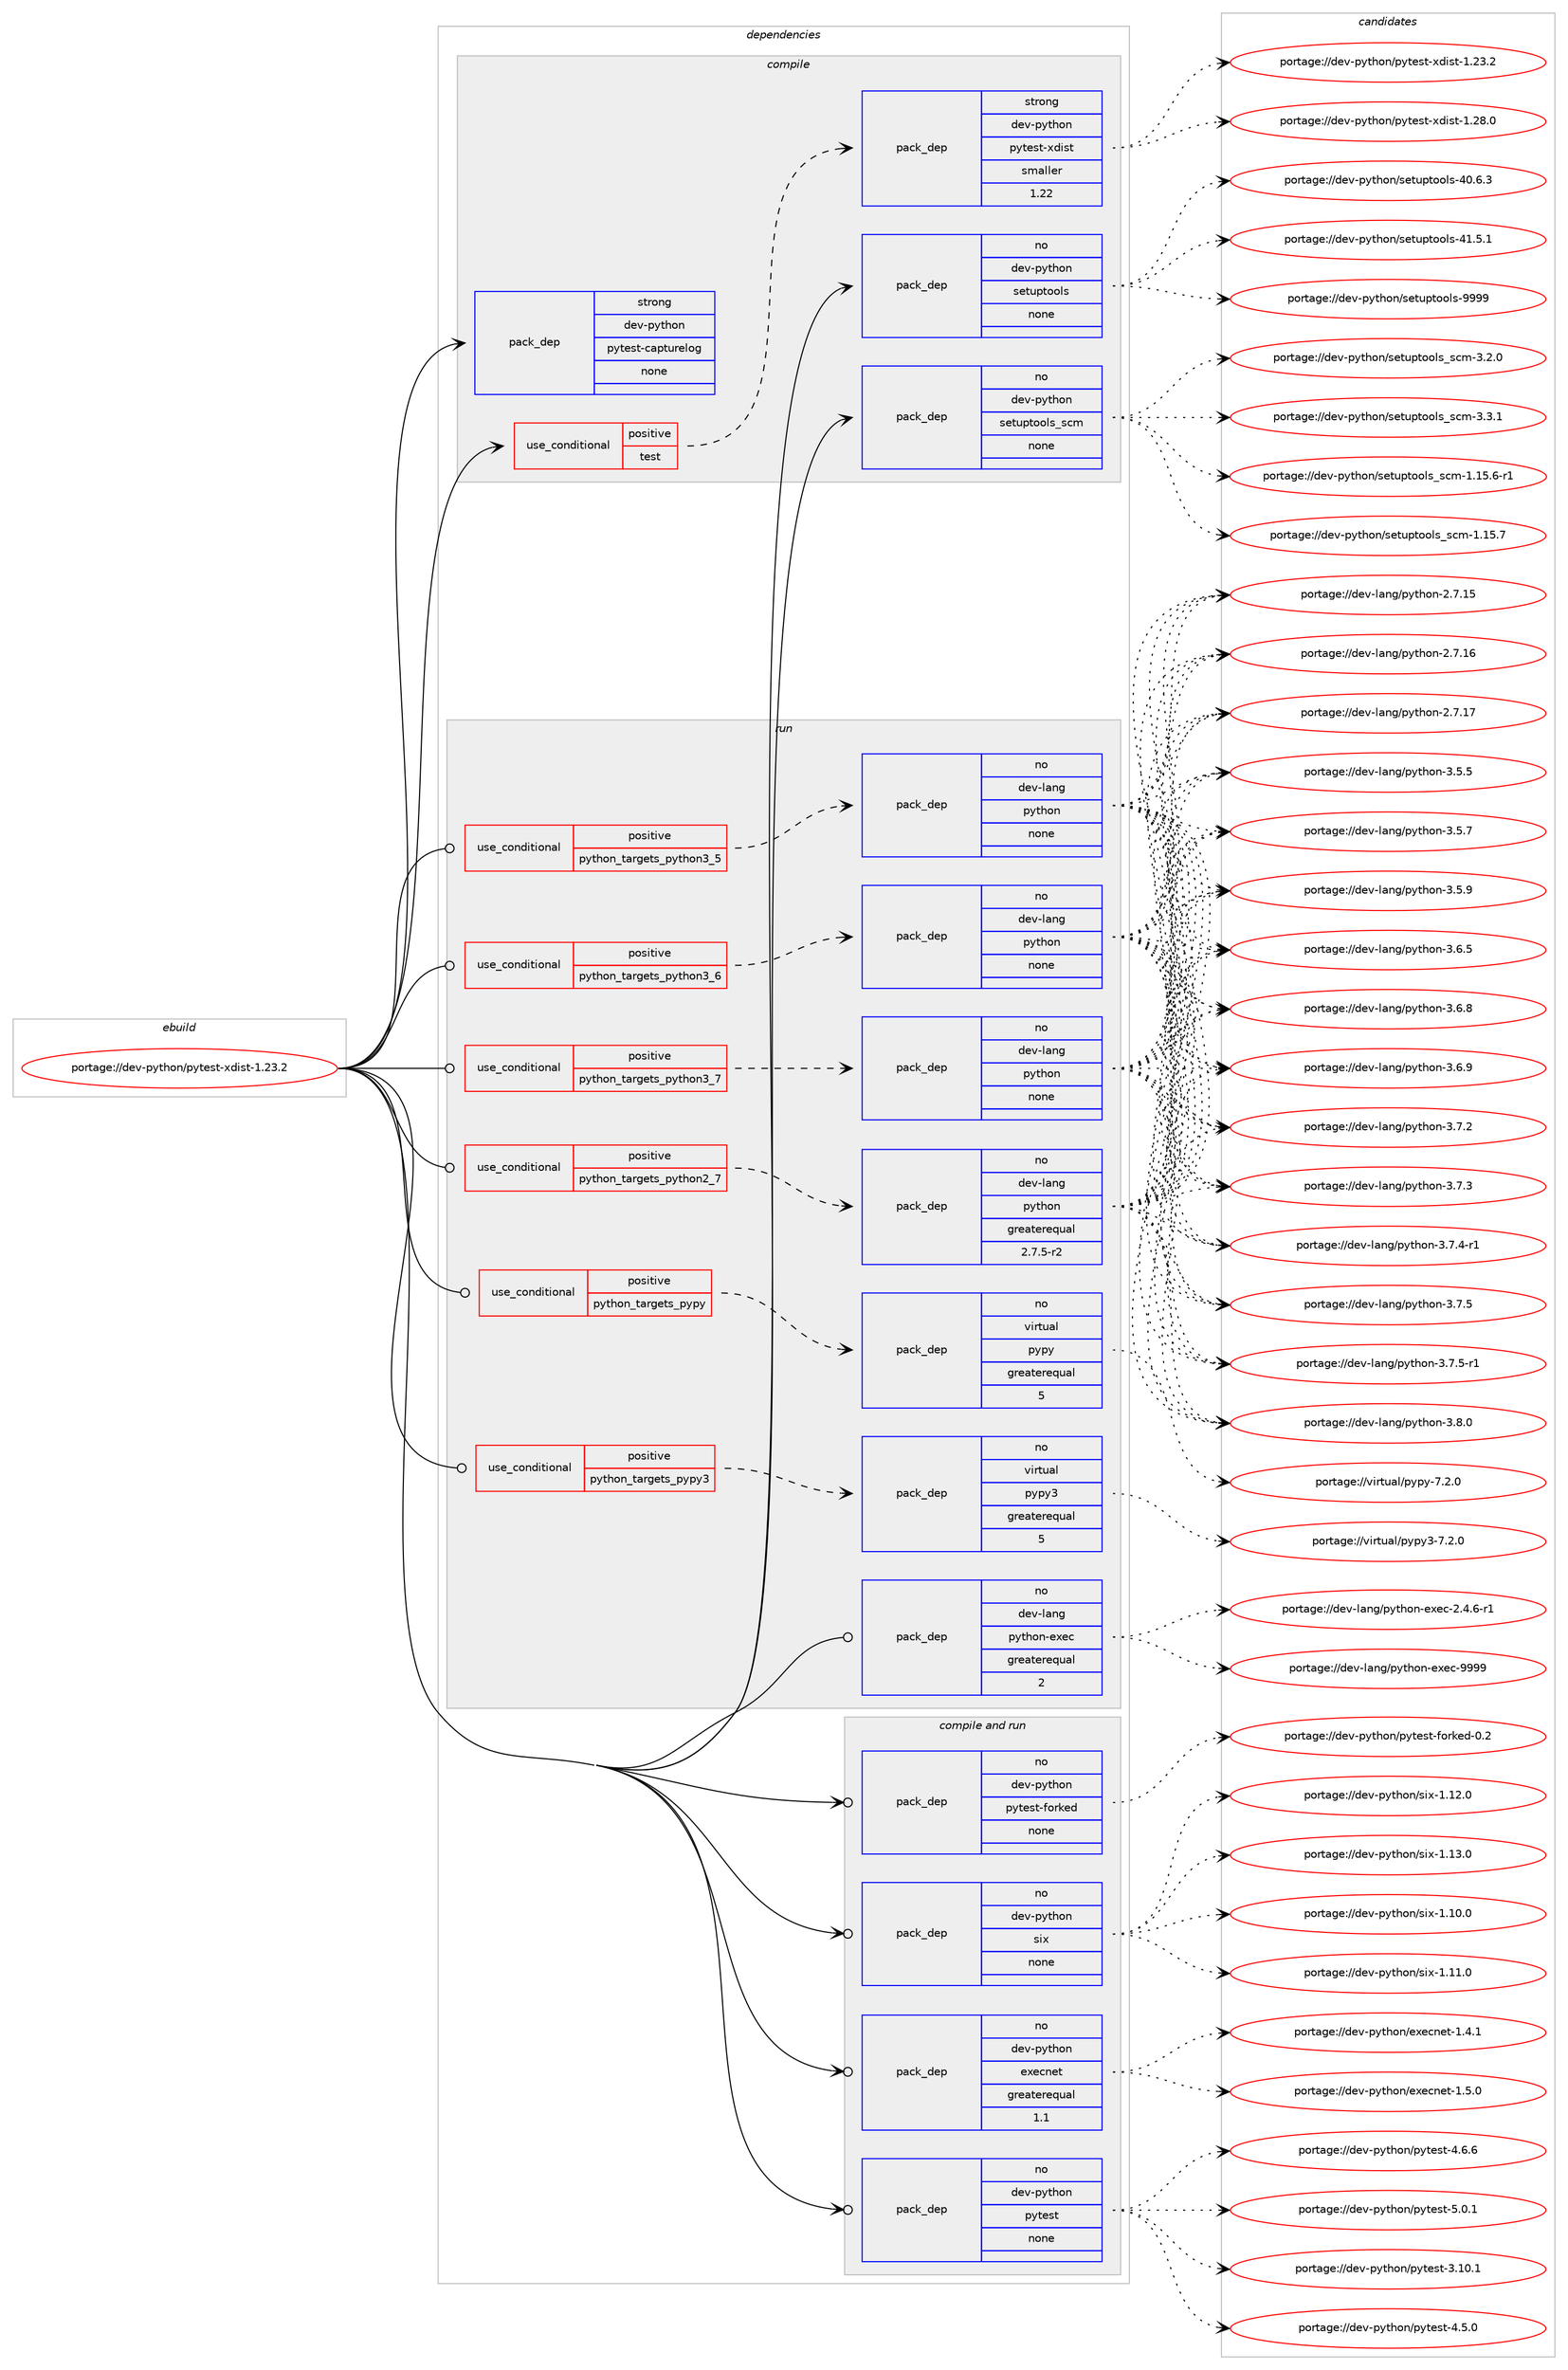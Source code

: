 digraph prolog {

# *************
# Graph options
# *************

newrank=true;
concentrate=true;
compound=true;
graph [rankdir=LR,fontname=Helvetica,fontsize=10,ranksep=1.5];#, ranksep=2.5, nodesep=0.2];
edge  [arrowhead=vee];
node  [fontname=Helvetica,fontsize=10];

# **********
# The ebuild
# **********

subgraph cluster_leftcol {
color=gray;
rank=same;
label=<<i>ebuild</i>>;
id [label="portage://dev-python/pytest-xdist-1.23.2", color=red, width=4, href="../dev-python/pytest-xdist-1.23.2.svg"];
}

# ****************
# The dependencies
# ****************

subgraph cluster_midcol {
color=gray;
label=<<i>dependencies</i>>;
subgraph cluster_compile {
fillcolor="#eeeeee";
style=filled;
label=<<i>compile</i>>;
subgraph cond36556 {
dependency165029 [label=<<TABLE BORDER="0" CELLBORDER="1" CELLSPACING="0" CELLPADDING="4"><TR><TD ROWSPAN="3" CELLPADDING="10">use_conditional</TD></TR><TR><TD>positive</TD></TR><TR><TD>test</TD></TR></TABLE>>, shape=none, color=red];
subgraph pack125088 {
dependency165030 [label=<<TABLE BORDER="0" CELLBORDER="1" CELLSPACING="0" CELLPADDING="4" WIDTH="220"><TR><TD ROWSPAN="6" CELLPADDING="30">pack_dep</TD></TR><TR><TD WIDTH="110">strong</TD></TR><TR><TD>dev-python</TD></TR><TR><TD>pytest-xdist</TD></TR><TR><TD>smaller</TD></TR><TR><TD>1.22</TD></TR></TABLE>>, shape=none, color=blue];
}
dependency165029:e -> dependency165030:w [weight=20,style="dashed",arrowhead="vee"];
}
id:e -> dependency165029:w [weight=20,style="solid",arrowhead="vee"];
subgraph pack125089 {
dependency165031 [label=<<TABLE BORDER="0" CELLBORDER="1" CELLSPACING="0" CELLPADDING="4" WIDTH="220"><TR><TD ROWSPAN="6" CELLPADDING="30">pack_dep</TD></TR><TR><TD WIDTH="110">no</TD></TR><TR><TD>dev-python</TD></TR><TR><TD>setuptools</TD></TR><TR><TD>none</TD></TR><TR><TD></TD></TR></TABLE>>, shape=none, color=blue];
}
id:e -> dependency165031:w [weight=20,style="solid",arrowhead="vee"];
subgraph pack125090 {
dependency165032 [label=<<TABLE BORDER="0" CELLBORDER="1" CELLSPACING="0" CELLPADDING="4" WIDTH="220"><TR><TD ROWSPAN="6" CELLPADDING="30">pack_dep</TD></TR><TR><TD WIDTH="110">no</TD></TR><TR><TD>dev-python</TD></TR><TR><TD>setuptools_scm</TD></TR><TR><TD>none</TD></TR><TR><TD></TD></TR></TABLE>>, shape=none, color=blue];
}
id:e -> dependency165032:w [weight=20,style="solid",arrowhead="vee"];
subgraph pack125091 {
dependency165033 [label=<<TABLE BORDER="0" CELLBORDER="1" CELLSPACING="0" CELLPADDING="4" WIDTH="220"><TR><TD ROWSPAN="6" CELLPADDING="30">pack_dep</TD></TR><TR><TD WIDTH="110">strong</TD></TR><TR><TD>dev-python</TD></TR><TR><TD>pytest-capturelog</TD></TR><TR><TD>none</TD></TR><TR><TD></TD></TR></TABLE>>, shape=none, color=blue];
}
id:e -> dependency165033:w [weight=20,style="solid",arrowhead="vee"];
}
subgraph cluster_compileandrun {
fillcolor="#eeeeee";
style=filled;
label=<<i>compile and run</i>>;
subgraph pack125092 {
dependency165034 [label=<<TABLE BORDER="0" CELLBORDER="1" CELLSPACING="0" CELLPADDING="4" WIDTH="220"><TR><TD ROWSPAN="6" CELLPADDING="30">pack_dep</TD></TR><TR><TD WIDTH="110">no</TD></TR><TR><TD>dev-python</TD></TR><TR><TD>execnet</TD></TR><TR><TD>greaterequal</TD></TR><TR><TD>1.1</TD></TR></TABLE>>, shape=none, color=blue];
}
id:e -> dependency165034:w [weight=20,style="solid",arrowhead="odotvee"];
subgraph pack125093 {
dependency165035 [label=<<TABLE BORDER="0" CELLBORDER="1" CELLSPACING="0" CELLPADDING="4" WIDTH="220"><TR><TD ROWSPAN="6" CELLPADDING="30">pack_dep</TD></TR><TR><TD WIDTH="110">no</TD></TR><TR><TD>dev-python</TD></TR><TR><TD>pytest</TD></TR><TR><TD>none</TD></TR><TR><TD></TD></TR></TABLE>>, shape=none, color=blue];
}
id:e -> dependency165035:w [weight=20,style="solid",arrowhead="odotvee"];
subgraph pack125094 {
dependency165036 [label=<<TABLE BORDER="0" CELLBORDER="1" CELLSPACING="0" CELLPADDING="4" WIDTH="220"><TR><TD ROWSPAN="6" CELLPADDING="30">pack_dep</TD></TR><TR><TD WIDTH="110">no</TD></TR><TR><TD>dev-python</TD></TR><TR><TD>pytest-forked</TD></TR><TR><TD>none</TD></TR><TR><TD></TD></TR></TABLE>>, shape=none, color=blue];
}
id:e -> dependency165036:w [weight=20,style="solid",arrowhead="odotvee"];
subgraph pack125095 {
dependency165037 [label=<<TABLE BORDER="0" CELLBORDER="1" CELLSPACING="0" CELLPADDING="4" WIDTH="220"><TR><TD ROWSPAN="6" CELLPADDING="30">pack_dep</TD></TR><TR><TD WIDTH="110">no</TD></TR><TR><TD>dev-python</TD></TR><TR><TD>six</TD></TR><TR><TD>none</TD></TR><TR><TD></TD></TR></TABLE>>, shape=none, color=blue];
}
id:e -> dependency165037:w [weight=20,style="solid",arrowhead="odotvee"];
}
subgraph cluster_run {
fillcolor="#eeeeee";
style=filled;
label=<<i>run</i>>;
subgraph cond36557 {
dependency165038 [label=<<TABLE BORDER="0" CELLBORDER="1" CELLSPACING="0" CELLPADDING="4"><TR><TD ROWSPAN="3" CELLPADDING="10">use_conditional</TD></TR><TR><TD>positive</TD></TR><TR><TD>python_targets_pypy</TD></TR></TABLE>>, shape=none, color=red];
subgraph pack125096 {
dependency165039 [label=<<TABLE BORDER="0" CELLBORDER="1" CELLSPACING="0" CELLPADDING="4" WIDTH="220"><TR><TD ROWSPAN="6" CELLPADDING="30">pack_dep</TD></TR><TR><TD WIDTH="110">no</TD></TR><TR><TD>virtual</TD></TR><TR><TD>pypy</TD></TR><TR><TD>greaterequal</TD></TR><TR><TD>5</TD></TR></TABLE>>, shape=none, color=blue];
}
dependency165038:e -> dependency165039:w [weight=20,style="dashed",arrowhead="vee"];
}
id:e -> dependency165038:w [weight=20,style="solid",arrowhead="odot"];
subgraph cond36558 {
dependency165040 [label=<<TABLE BORDER="0" CELLBORDER="1" CELLSPACING="0" CELLPADDING="4"><TR><TD ROWSPAN="3" CELLPADDING="10">use_conditional</TD></TR><TR><TD>positive</TD></TR><TR><TD>python_targets_pypy3</TD></TR></TABLE>>, shape=none, color=red];
subgraph pack125097 {
dependency165041 [label=<<TABLE BORDER="0" CELLBORDER="1" CELLSPACING="0" CELLPADDING="4" WIDTH="220"><TR><TD ROWSPAN="6" CELLPADDING="30">pack_dep</TD></TR><TR><TD WIDTH="110">no</TD></TR><TR><TD>virtual</TD></TR><TR><TD>pypy3</TD></TR><TR><TD>greaterequal</TD></TR><TR><TD>5</TD></TR></TABLE>>, shape=none, color=blue];
}
dependency165040:e -> dependency165041:w [weight=20,style="dashed",arrowhead="vee"];
}
id:e -> dependency165040:w [weight=20,style="solid",arrowhead="odot"];
subgraph cond36559 {
dependency165042 [label=<<TABLE BORDER="0" CELLBORDER="1" CELLSPACING="0" CELLPADDING="4"><TR><TD ROWSPAN="3" CELLPADDING="10">use_conditional</TD></TR><TR><TD>positive</TD></TR><TR><TD>python_targets_python2_7</TD></TR></TABLE>>, shape=none, color=red];
subgraph pack125098 {
dependency165043 [label=<<TABLE BORDER="0" CELLBORDER="1" CELLSPACING="0" CELLPADDING="4" WIDTH="220"><TR><TD ROWSPAN="6" CELLPADDING="30">pack_dep</TD></TR><TR><TD WIDTH="110">no</TD></TR><TR><TD>dev-lang</TD></TR><TR><TD>python</TD></TR><TR><TD>greaterequal</TD></TR><TR><TD>2.7.5-r2</TD></TR></TABLE>>, shape=none, color=blue];
}
dependency165042:e -> dependency165043:w [weight=20,style="dashed",arrowhead="vee"];
}
id:e -> dependency165042:w [weight=20,style="solid",arrowhead="odot"];
subgraph cond36560 {
dependency165044 [label=<<TABLE BORDER="0" CELLBORDER="1" CELLSPACING="0" CELLPADDING="4"><TR><TD ROWSPAN="3" CELLPADDING="10">use_conditional</TD></TR><TR><TD>positive</TD></TR><TR><TD>python_targets_python3_5</TD></TR></TABLE>>, shape=none, color=red];
subgraph pack125099 {
dependency165045 [label=<<TABLE BORDER="0" CELLBORDER="1" CELLSPACING="0" CELLPADDING="4" WIDTH="220"><TR><TD ROWSPAN="6" CELLPADDING="30">pack_dep</TD></TR><TR><TD WIDTH="110">no</TD></TR><TR><TD>dev-lang</TD></TR><TR><TD>python</TD></TR><TR><TD>none</TD></TR><TR><TD></TD></TR></TABLE>>, shape=none, color=blue];
}
dependency165044:e -> dependency165045:w [weight=20,style="dashed",arrowhead="vee"];
}
id:e -> dependency165044:w [weight=20,style="solid",arrowhead="odot"];
subgraph cond36561 {
dependency165046 [label=<<TABLE BORDER="0" CELLBORDER="1" CELLSPACING="0" CELLPADDING="4"><TR><TD ROWSPAN="3" CELLPADDING="10">use_conditional</TD></TR><TR><TD>positive</TD></TR><TR><TD>python_targets_python3_6</TD></TR></TABLE>>, shape=none, color=red];
subgraph pack125100 {
dependency165047 [label=<<TABLE BORDER="0" CELLBORDER="1" CELLSPACING="0" CELLPADDING="4" WIDTH="220"><TR><TD ROWSPAN="6" CELLPADDING="30">pack_dep</TD></TR><TR><TD WIDTH="110">no</TD></TR><TR><TD>dev-lang</TD></TR><TR><TD>python</TD></TR><TR><TD>none</TD></TR><TR><TD></TD></TR></TABLE>>, shape=none, color=blue];
}
dependency165046:e -> dependency165047:w [weight=20,style="dashed",arrowhead="vee"];
}
id:e -> dependency165046:w [weight=20,style="solid",arrowhead="odot"];
subgraph cond36562 {
dependency165048 [label=<<TABLE BORDER="0" CELLBORDER="1" CELLSPACING="0" CELLPADDING="4"><TR><TD ROWSPAN="3" CELLPADDING="10">use_conditional</TD></TR><TR><TD>positive</TD></TR><TR><TD>python_targets_python3_7</TD></TR></TABLE>>, shape=none, color=red];
subgraph pack125101 {
dependency165049 [label=<<TABLE BORDER="0" CELLBORDER="1" CELLSPACING="0" CELLPADDING="4" WIDTH="220"><TR><TD ROWSPAN="6" CELLPADDING="30">pack_dep</TD></TR><TR><TD WIDTH="110">no</TD></TR><TR><TD>dev-lang</TD></TR><TR><TD>python</TD></TR><TR><TD>none</TD></TR><TR><TD></TD></TR></TABLE>>, shape=none, color=blue];
}
dependency165048:e -> dependency165049:w [weight=20,style="dashed",arrowhead="vee"];
}
id:e -> dependency165048:w [weight=20,style="solid",arrowhead="odot"];
subgraph pack125102 {
dependency165050 [label=<<TABLE BORDER="0" CELLBORDER="1" CELLSPACING="0" CELLPADDING="4" WIDTH="220"><TR><TD ROWSPAN="6" CELLPADDING="30">pack_dep</TD></TR><TR><TD WIDTH="110">no</TD></TR><TR><TD>dev-lang</TD></TR><TR><TD>python-exec</TD></TR><TR><TD>greaterequal</TD></TR><TR><TD>2</TD></TR></TABLE>>, shape=none, color=blue];
}
id:e -> dependency165050:w [weight=20,style="solid",arrowhead="odot"];
}
}

# **************
# The candidates
# **************

subgraph cluster_choices {
rank=same;
color=gray;
label=<<i>candidates</i>>;

subgraph choice125088 {
color=black;
nodesep=1;
choiceportage10010111845112121116104111110471121211161011151164512010010511511645494650514650 [label="portage://dev-python/pytest-xdist-1.23.2", color=red, width=4,href="../dev-python/pytest-xdist-1.23.2.svg"];
choiceportage10010111845112121116104111110471121211161011151164512010010511511645494650564648 [label="portage://dev-python/pytest-xdist-1.28.0", color=red, width=4,href="../dev-python/pytest-xdist-1.28.0.svg"];
dependency165030:e -> choiceportage10010111845112121116104111110471121211161011151164512010010511511645494650514650:w [style=dotted,weight="100"];
dependency165030:e -> choiceportage10010111845112121116104111110471121211161011151164512010010511511645494650564648:w [style=dotted,weight="100"];
}
subgraph choice125089 {
color=black;
nodesep=1;
choiceportage100101118451121211161041111104711510111611711211611111110811545524846544651 [label="portage://dev-python/setuptools-40.6.3", color=red, width=4,href="../dev-python/setuptools-40.6.3.svg"];
choiceportage100101118451121211161041111104711510111611711211611111110811545524946534649 [label="portage://dev-python/setuptools-41.5.1", color=red, width=4,href="../dev-python/setuptools-41.5.1.svg"];
choiceportage10010111845112121116104111110471151011161171121161111111081154557575757 [label="portage://dev-python/setuptools-9999", color=red, width=4,href="../dev-python/setuptools-9999.svg"];
dependency165031:e -> choiceportage100101118451121211161041111104711510111611711211611111110811545524846544651:w [style=dotted,weight="100"];
dependency165031:e -> choiceportage100101118451121211161041111104711510111611711211611111110811545524946534649:w [style=dotted,weight="100"];
dependency165031:e -> choiceportage10010111845112121116104111110471151011161171121161111111081154557575757:w [style=dotted,weight="100"];
}
subgraph choice125090 {
color=black;
nodesep=1;
choiceportage10010111845112121116104111110471151011161171121161111111081159511599109454946495346544511449 [label="portage://dev-python/setuptools_scm-1.15.6-r1", color=red, width=4,href="../dev-python/setuptools_scm-1.15.6-r1.svg"];
choiceportage1001011184511212111610411111047115101116117112116111111108115951159910945494649534655 [label="portage://dev-python/setuptools_scm-1.15.7", color=red, width=4,href="../dev-python/setuptools_scm-1.15.7.svg"];
choiceportage10010111845112121116104111110471151011161171121161111111081159511599109455146504648 [label="portage://dev-python/setuptools_scm-3.2.0", color=red, width=4,href="../dev-python/setuptools_scm-3.2.0.svg"];
choiceportage10010111845112121116104111110471151011161171121161111111081159511599109455146514649 [label="portage://dev-python/setuptools_scm-3.3.1", color=red, width=4,href="../dev-python/setuptools_scm-3.3.1.svg"];
dependency165032:e -> choiceportage10010111845112121116104111110471151011161171121161111111081159511599109454946495346544511449:w [style=dotted,weight="100"];
dependency165032:e -> choiceportage1001011184511212111610411111047115101116117112116111111108115951159910945494649534655:w [style=dotted,weight="100"];
dependency165032:e -> choiceportage10010111845112121116104111110471151011161171121161111111081159511599109455146504648:w [style=dotted,weight="100"];
dependency165032:e -> choiceportage10010111845112121116104111110471151011161171121161111111081159511599109455146514649:w [style=dotted,weight="100"];
}
subgraph choice125091 {
color=black;
nodesep=1;
}
subgraph choice125092 {
color=black;
nodesep=1;
choiceportage100101118451121211161041111104710112010199110101116454946524649 [label="portage://dev-python/execnet-1.4.1", color=red, width=4,href="../dev-python/execnet-1.4.1.svg"];
choiceportage100101118451121211161041111104710112010199110101116454946534648 [label="portage://dev-python/execnet-1.5.0", color=red, width=4,href="../dev-python/execnet-1.5.0.svg"];
dependency165034:e -> choiceportage100101118451121211161041111104710112010199110101116454946524649:w [style=dotted,weight="100"];
dependency165034:e -> choiceportage100101118451121211161041111104710112010199110101116454946534648:w [style=dotted,weight="100"];
}
subgraph choice125093 {
color=black;
nodesep=1;
choiceportage100101118451121211161041111104711212111610111511645514649484649 [label="portage://dev-python/pytest-3.10.1", color=red, width=4,href="../dev-python/pytest-3.10.1.svg"];
choiceportage1001011184511212111610411111047112121116101115116455246534648 [label="portage://dev-python/pytest-4.5.0", color=red, width=4,href="../dev-python/pytest-4.5.0.svg"];
choiceportage1001011184511212111610411111047112121116101115116455246544654 [label="portage://dev-python/pytest-4.6.6", color=red, width=4,href="../dev-python/pytest-4.6.6.svg"];
choiceportage1001011184511212111610411111047112121116101115116455346484649 [label="portage://dev-python/pytest-5.0.1", color=red, width=4,href="../dev-python/pytest-5.0.1.svg"];
dependency165035:e -> choiceportage100101118451121211161041111104711212111610111511645514649484649:w [style=dotted,weight="100"];
dependency165035:e -> choiceportage1001011184511212111610411111047112121116101115116455246534648:w [style=dotted,weight="100"];
dependency165035:e -> choiceportage1001011184511212111610411111047112121116101115116455246544654:w [style=dotted,weight="100"];
dependency165035:e -> choiceportage1001011184511212111610411111047112121116101115116455346484649:w [style=dotted,weight="100"];
}
subgraph choice125094 {
color=black;
nodesep=1;
choiceportage10010111845112121116104111110471121211161011151164510211111410710110045484650 [label="portage://dev-python/pytest-forked-0.2", color=red, width=4,href="../dev-python/pytest-forked-0.2.svg"];
dependency165036:e -> choiceportage10010111845112121116104111110471121211161011151164510211111410710110045484650:w [style=dotted,weight="100"];
}
subgraph choice125095 {
color=black;
nodesep=1;
choiceportage100101118451121211161041111104711510512045494649484648 [label="portage://dev-python/six-1.10.0", color=red, width=4,href="../dev-python/six-1.10.0.svg"];
choiceportage100101118451121211161041111104711510512045494649494648 [label="portage://dev-python/six-1.11.0", color=red, width=4,href="../dev-python/six-1.11.0.svg"];
choiceportage100101118451121211161041111104711510512045494649504648 [label="portage://dev-python/six-1.12.0", color=red, width=4,href="../dev-python/six-1.12.0.svg"];
choiceportage100101118451121211161041111104711510512045494649514648 [label="portage://dev-python/six-1.13.0", color=red, width=4,href="../dev-python/six-1.13.0.svg"];
dependency165037:e -> choiceportage100101118451121211161041111104711510512045494649484648:w [style=dotted,weight="100"];
dependency165037:e -> choiceportage100101118451121211161041111104711510512045494649494648:w [style=dotted,weight="100"];
dependency165037:e -> choiceportage100101118451121211161041111104711510512045494649504648:w [style=dotted,weight="100"];
dependency165037:e -> choiceportage100101118451121211161041111104711510512045494649514648:w [style=dotted,weight="100"];
}
subgraph choice125096 {
color=black;
nodesep=1;
choiceportage1181051141161179710847112121112121455546504648 [label="portage://virtual/pypy-7.2.0", color=red, width=4,href="../virtual/pypy-7.2.0.svg"];
dependency165039:e -> choiceportage1181051141161179710847112121112121455546504648:w [style=dotted,weight="100"];
}
subgraph choice125097 {
color=black;
nodesep=1;
choiceportage118105114116117971084711212111212151455546504648 [label="portage://virtual/pypy3-7.2.0", color=red, width=4,href="../virtual/pypy3-7.2.0.svg"];
dependency165041:e -> choiceportage118105114116117971084711212111212151455546504648:w [style=dotted,weight="100"];
}
subgraph choice125098 {
color=black;
nodesep=1;
choiceportage10010111845108971101034711212111610411111045504655464953 [label="portage://dev-lang/python-2.7.15", color=red, width=4,href="../dev-lang/python-2.7.15.svg"];
choiceportage10010111845108971101034711212111610411111045504655464954 [label="portage://dev-lang/python-2.7.16", color=red, width=4,href="../dev-lang/python-2.7.16.svg"];
choiceportage10010111845108971101034711212111610411111045504655464955 [label="portage://dev-lang/python-2.7.17", color=red, width=4,href="../dev-lang/python-2.7.17.svg"];
choiceportage100101118451089711010347112121116104111110455146534653 [label="portage://dev-lang/python-3.5.5", color=red, width=4,href="../dev-lang/python-3.5.5.svg"];
choiceportage100101118451089711010347112121116104111110455146534655 [label="portage://dev-lang/python-3.5.7", color=red, width=4,href="../dev-lang/python-3.5.7.svg"];
choiceportage100101118451089711010347112121116104111110455146534657 [label="portage://dev-lang/python-3.5.9", color=red, width=4,href="../dev-lang/python-3.5.9.svg"];
choiceportage100101118451089711010347112121116104111110455146544653 [label="portage://dev-lang/python-3.6.5", color=red, width=4,href="../dev-lang/python-3.6.5.svg"];
choiceportage100101118451089711010347112121116104111110455146544656 [label="portage://dev-lang/python-3.6.8", color=red, width=4,href="../dev-lang/python-3.6.8.svg"];
choiceportage100101118451089711010347112121116104111110455146544657 [label="portage://dev-lang/python-3.6.9", color=red, width=4,href="../dev-lang/python-3.6.9.svg"];
choiceportage100101118451089711010347112121116104111110455146554650 [label="portage://dev-lang/python-3.7.2", color=red, width=4,href="../dev-lang/python-3.7.2.svg"];
choiceportage100101118451089711010347112121116104111110455146554651 [label="portage://dev-lang/python-3.7.3", color=red, width=4,href="../dev-lang/python-3.7.3.svg"];
choiceportage1001011184510897110103471121211161041111104551465546524511449 [label="portage://dev-lang/python-3.7.4-r1", color=red, width=4,href="../dev-lang/python-3.7.4-r1.svg"];
choiceportage100101118451089711010347112121116104111110455146554653 [label="portage://dev-lang/python-3.7.5", color=red, width=4,href="../dev-lang/python-3.7.5.svg"];
choiceportage1001011184510897110103471121211161041111104551465546534511449 [label="portage://dev-lang/python-3.7.5-r1", color=red, width=4,href="../dev-lang/python-3.7.5-r1.svg"];
choiceportage100101118451089711010347112121116104111110455146564648 [label="portage://dev-lang/python-3.8.0", color=red, width=4,href="../dev-lang/python-3.8.0.svg"];
dependency165043:e -> choiceportage10010111845108971101034711212111610411111045504655464953:w [style=dotted,weight="100"];
dependency165043:e -> choiceportage10010111845108971101034711212111610411111045504655464954:w [style=dotted,weight="100"];
dependency165043:e -> choiceportage10010111845108971101034711212111610411111045504655464955:w [style=dotted,weight="100"];
dependency165043:e -> choiceportage100101118451089711010347112121116104111110455146534653:w [style=dotted,weight="100"];
dependency165043:e -> choiceportage100101118451089711010347112121116104111110455146534655:w [style=dotted,weight="100"];
dependency165043:e -> choiceportage100101118451089711010347112121116104111110455146534657:w [style=dotted,weight="100"];
dependency165043:e -> choiceportage100101118451089711010347112121116104111110455146544653:w [style=dotted,weight="100"];
dependency165043:e -> choiceportage100101118451089711010347112121116104111110455146544656:w [style=dotted,weight="100"];
dependency165043:e -> choiceportage100101118451089711010347112121116104111110455146544657:w [style=dotted,weight="100"];
dependency165043:e -> choiceportage100101118451089711010347112121116104111110455146554650:w [style=dotted,weight="100"];
dependency165043:e -> choiceportage100101118451089711010347112121116104111110455146554651:w [style=dotted,weight="100"];
dependency165043:e -> choiceportage1001011184510897110103471121211161041111104551465546524511449:w [style=dotted,weight="100"];
dependency165043:e -> choiceportage100101118451089711010347112121116104111110455146554653:w [style=dotted,weight="100"];
dependency165043:e -> choiceportage1001011184510897110103471121211161041111104551465546534511449:w [style=dotted,weight="100"];
dependency165043:e -> choiceportage100101118451089711010347112121116104111110455146564648:w [style=dotted,weight="100"];
}
subgraph choice125099 {
color=black;
nodesep=1;
choiceportage10010111845108971101034711212111610411111045504655464953 [label="portage://dev-lang/python-2.7.15", color=red, width=4,href="../dev-lang/python-2.7.15.svg"];
choiceportage10010111845108971101034711212111610411111045504655464954 [label="portage://dev-lang/python-2.7.16", color=red, width=4,href="../dev-lang/python-2.7.16.svg"];
choiceportage10010111845108971101034711212111610411111045504655464955 [label="portage://dev-lang/python-2.7.17", color=red, width=4,href="../dev-lang/python-2.7.17.svg"];
choiceportage100101118451089711010347112121116104111110455146534653 [label="portage://dev-lang/python-3.5.5", color=red, width=4,href="../dev-lang/python-3.5.5.svg"];
choiceportage100101118451089711010347112121116104111110455146534655 [label="portage://dev-lang/python-3.5.7", color=red, width=4,href="../dev-lang/python-3.5.7.svg"];
choiceportage100101118451089711010347112121116104111110455146534657 [label="portage://dev-lang/python-3.5.9", color=red, width=4,href="../dev-lang/python-3.5.9.svg"];
choiceportage100101118451089711010347112121116104111110455146544653 [label="portage://dev-lang/python-3.6.5", color=red, width=4,href="../dev-lang/python-3.6.5.svg"];
choiceportage100101118451089711010347112121116104111110455146544656 [label="portage://dev-lang/python-3.6.8", color=red, width=4,href="../dev-lang/python-3.6.8.svg"];
choiceportage100101118451089711010347112121116104111110455146544657 [label="portage://dev-lang/python-3.6.9", color=red, width=4,href="../dev-lang/python-3.6.9.svg"];
choiceportage100101118451089711010347112121116104111110455146554650 [label="portage://dev-lang/python-3.7.2", color=red, width=4,href="../dev-lang/python-3.7.2.svg"];
choiceportage100101118451089711010347112121116104111110455146554651 [label="portage://dev-lang/python-3.7.3", color=red, width=4,href="../dev-lang/python-3.7.3.svg"];
choiceportage1001011184510897110103471121211161041111104551465546524511449 [label="portage://dev-lang/python-3.7.4-r1", color=red, width=4,href="../dev-lang/python-3.7.4-r1.svg"];
choiceportage100101118451089711010347112121116104111110455146554653 [label="portage://dev-lang/python-3.7.5", color=red, width=4,href="../dev-lang/python-3.7.5.svg"];
choiceportage1001011184510897110103471121211161041111104551465546534511449 [label="portage://dev-lang/python-3.7.5-r1", color=red, width=4,href="../dev-lang/python-3.7.5-r1.svg"];
choiceportage100101118451089711010347112121116104111110455146564648 [label="portage://dev-lang/python-3.8.0", color=red, width=4,href="../dev-lang/python-3.8.0.svg"];
dependency165045:e -> choiceportage10010111845108971101034711212111610411111045504655464953:w [style=dotted,weight="100"];
dependency165045:e -> choiceportage10010111845108971101034711212111610411111045504655464954:w [style=dotted,weight="100"];
dependency165045:e -> choiceportage10010111845108971101034711212111610411111045504655464955:w [style=dotted,weight="100"];
dependency165045:e -> choiceportage100101118451089711010347112121116104111110455146534653:w [style=dotted,weight="100"];
dependency165045:e -> choiceportage100101118451089711010347112121116104111110455146534655:w [style=dotted,weight="100"];
dependency165045:e -> choiceportage100101118451089711010347112121116104111110455146534657:w [style=dotted,weight="100"];
dependency165045:e -> choiceportage100101118451089711010347112121116104111110455146544653:w [style=dotted,weight="100"];
dependency165045:e -> choiceportage100101118451089711010347112121116104111110455146544656:w [style=dotted,weight="100"];
dependency165045:e -> choiceportage100101118451089711010347112121116104111110455146544657:w [style=dotted,weight="100"];
dependency165045:e -> choiceportage100101118451089711010347112121116104111110455146554650:w [style=dotted,weight="100"];
dependency165045:e -> choiceportage100101118451089711010347112121116104111110455146554651:w [style=dotted,weight="100"];
dependency165045:e -> choiceportage1001011184510897110103471121211161041111104551465546524511449:w [style=dotted,weight="100"];
dependency165045:e -> choiceportage100101118451089711010347112121116104111110455146554653:w [style=dotted,weight="100"];
dependency165045:e -> choiceportage1001011184510897110103471121211161041111104551465546534511449:w [style=dotted,weight="100"];
dependency165045:e -> choiceportage100101118451089711010347112121116104111110455146564648:w [style=dotted,weight="100"];
}
subgraph choice125100 {
color=black;
nodesep=1;
choiceportage10010111845108971101034711212111610411111045504655464953 [label="portage://dev-lang/python-2.7.15", color=red, width=4,href="../dev-lang/python-2.7.15.svg"];
choiceportage10010111845108971101034711212111610411111045504655464954 [label="portage://dev-lang/python-2.7.16", color=red, width=4,href="../dev-lang/python-2.7.16.svg"];
choiceportage10010111845108971101034711212111610411111045504655464955 [label="portage://dev-lang/python-2.7.17", color=red, width=4,href="../dev-lang/python-2.7.17.svg"];
choiceportage100101118451089711010347112121116104111110455146534653 [label="portage://dev-lang/python-3.5.5", color=red, width=4,href="../dev-lang/python-3.5.5.svg"];
choiceportage100101118451089711010347112121116104111110455146534655 [label="portage://dev-lang/python-3.5.7", color=red, width=4,href="../dev-lang/python-3.5.7.svg"];
choiceportage100101118451089711010347112121116104111110455146534657 [label="portage://dev-lang/python-3.5.9", color=red, width=4,href="../dev-lang/python-3.5.9.svg"];
choiceportage100101118451089711010347112121116104111110455146544653 [label="portage://dev-lang/python-3.6.5", color=red, width=4,href="../dev-lang/python-3.6.5.svg"];
choiceportage100101118451089711010347112121116104111110455146544656 [label="portage://dev-lang/python-3.6.8", color=red, width=4,href="../dev-lang/python-3.6.8.svg"];
choiceportage100101118451089711010347112121116104111110455146544657 [label="portage://dev-lang/python-3.6.9", color=red, width=4,href="../dev-lang/python-3.6.9.svg"];
choiceportage100101118451089711010347112121116104111110455146554650 [label="portage://dev-lang/python-3.7.2", color=red, width=4,href="../dev-lang/python-3.7.2.svg"];
choiceportage100101118451089711010347112121116104111110455146554651 [label="portage://dev-lang/python-3.7.3", color=red, width=4,href="../dev-lang/python-3.7.3.svg"];
choiceportage1001011184510897110103471121211161041111104551465546524511449 [label="portage://dev-lang/python-3.7.4-r1", color=red, width=4,href="../dev-lang/python-3.7.4-r1.svg"];
choiceportage100101118451089711010347112121116104111110455146554653 [label="portage://dev-lang/python-3.7.5", color=red, width=4,href="../dev-lang/python-3.7.5.svg"];
choiceportage1001011184510897110103471121211161041111104551465546534511449 [label="portage://dev-lang/python-3.7.5-r1", color=red, width=4,href="../dev-lang/python-3.7.5-r1.svg"];
choiceportage100101118451089711010347112121116104111110455146564648 [label="portage://dev-lang/python-3.8.0", color=red, width=4,href="../dev-lang/python-3.8.0.svg"];
dependency165047:e -> choiceportage10010111845108971101034711212111610411111045504655464953:w [style=dotted,weight="100"];
dependency165047:e -> choiceportage10010111845108971101034711212111610411111045504655464954:w [style=dotted,weight="100"];
dependency165047:e -> choiceportage10010111845108971101034711212111610411111045504655464955:w [style=dotted,weight="100"];
dependency165047:e -> choiceportage100101118451089711010347112121116104111110455146534653:w [style=dotted,weight="100"];
dependency165047:e -> choiceportage100101118451089711010347112121116104111110455146534655:w [style=dotted,weight="100"];
dependency165047:e -> choiceportage100101118451089711010347112121116104111110455146534657:w [style=dotted,weight="100"];
dependency165047:e -> choiceportage100101118451089711010347112121116104111110455146544653:w [style=dotted,weight="100"];
dependency165047:e -> choiceportage100101118451089711010347112121116104111110455146544656:w [style=dotted,weight="100"];
dependency165047:e -> choiceportage100101118451089711010347112121116104111110455146544657:w [style=dotted,weight="100"];
dependency165047:e -> choiceportage100101118451089711010347112121116104111110455146554650:w [style=dotted,weight="100"];
dependency165047:e -> choiceportage100101118451089711010347112121116104111110455146554651:w [style=dotted,weight="100"];
dependency165047:e -> choiceportage1001011184510897110103471121211161041111104551465546524511449:w [style=dotted,weight="100"];
dependency165047:e -> choiceportage100101118451089711010347112121116104111110455146554653:w [style=dotted,weight="100"];
dependency165047:e -> choiceportage1001011184510897110103471121211161041111104551465546534511449:w [style=dotted,weight="100"];
dependency165047:e -> choiceportage100101118451089711010347112121116104111110455146564648:w [style=dotted,weight="100"];
}
subgraph choice125101 {
color=black;
nodesep=1;
choiceportage10010111845108971101034711212111610411111045504655464953 [label="portage://dev-lang/python-2.7.15", color=red, width=4,href="../dev-lang/python-2.7.15.svg"];
choiceportage10010111845108971101034711212111610411111045504655464954 [label="portage://dev-lang/python-2.7.16", color=red, width=4,href="../dev-lang/python-2.7.16.svg"];
choiceportage10010111845108971101034711212111610411111045504655464955 [label="portage://dev-lang/python-2.7.17", color=red, width=4,href="../dev-lang/python-2.7.17.svg"];
choiceportage100101118451089711010347112121116104111110455146534653 [label="portage://dev-lang/python-3.5.5", color=red, width=4,href="../dev-lang/python-3.5.5.svg"];
choiceportage100101118451089711010347112121116104111110455146534655 [label="portage://dev-lang/python-3.5.7", color=red, width=4,href="../dev-lang/python-3.5.7.svg"];
choiceportage100101118451089711010347112121116104111110455146534657 [label="portage://dev-lang/python-3.5.9", color=red, width=4,href="../dev-lang/python-3.5.9.svg"];
choiceportage100101118451089711010347112121116104111110455146544653 [label="portage://dev-lang/python-3.6.5", color=red, width=4,href="../dev-lang/python-3.6.5.svg"];
choiceportage100101118451089711010347112121116104111110455146544656 [label="portage://dev-lang/python-3.6.8", color=red, width=4,href="../dev-lang/python-3.6.8.svg"];
choiceportage100101118451089711010347112121116104111110455146544657 [label="portage://dev-lang/python-3.6.9", color=red, width=4,href="../dev-lang/python-3.6.9.svg"];
choiceportage100101118451089711010347112121116104111110455146554650 [label="portage://dev-lang/python-3.7.2", color=red, width=4,href="../dev-lang/python-3.7.2.svg"];
choiceportage100101118451089711010347112121116104111110455146554651 [label="portage://dev-lang/python-3.7.3", color=red, width=4,href="../dev-lang/python-3.7.3.svg"];
choiceportage1001011184510897110103471121211161041111104551465546524511449 [label="portage://dev-lang/python-3.7.4-r1", color=red, width=4,href="../dev-lang/python-3.7.4-r1.svg"];
choiceportage100101118451089711010347112121116104111110455146554653 [label="portage://dev-lang/python-3.7.5", color=red, width=4,href="../dev-lang/python-3.7.5.svg"];
choiceportage1001011184510897110103471121211161041111104551465546534511449 [label="portage://dev-lang/python-3.7.5-r1", color=red, width=4,href="../dev-lang/python-3.7.5-r1.svg"];
choiceportage100101118451089711010347112121116104111110455146564648 [label="portage://dev-lang/python-3.8.0", color=red, width=4,href="../dev-lang/python-3.8.0.svg"];
dependency165049:e -> choiceportage10010111845108971101034711212111610411111045504655464953:w [style=dotted,weight="100"];
dependency165049:e -> choiceportage10010111845108971101034711212111610411111045504655464954:w [style=dotted,weight="100"];
dependency165049:e -> choiceportage10010111845108971101034711212111610411111045504655464955:w [style=dotted,weight="100"];
dependency165049:e -> choiceportage100101118451089711010347112121116104111110455146534653:w [style=dotted,weight="100"];
dependency165049:e -> choiceportage100101118451089711010347112121116104111110455146534655:w [style=dotted,weight="100"];
dependency165049:e -> choiceportage100101118451089711010347112121116104111110455146534657:w [style=dotted,weight="100"];
dependency165049:e -> choiceportage100101118451089711010347112121116104111110455146544653:w [style=dotted,weight="100"];
dependency165049:e -> choiceportage100101118451089711010347112121116104111110455146544656:w [style=dotted,weight="100"];
dependency165049:e -> choiceportage100101118451089711010347112121116104111110455146544657:w [style=dotted,weight="100"];
dependency165049:e -> choiceportage100101118451089711010347112121116104111110455146554650:w [style=dotted,weight="100"];
dependency165049:e -> choiceportage100101118451089711010347112121116104111110455146554651:w [style=dotted,weight="100"];
dependency165049:e -> choiceportage1001011184510897110103471121211161041111104551465546524511449:w [style=dotted,weight="100"];
dependency165049:e -> choiceportage100101118451089711010347112121116104111110455146554653:w [style=dotted,weight="100"];
dependency165049:e -> choiceportage1001011184510897110103471121211161041111104551465546534511449:w [style=dotted,weight="100"];
dependency165049:e -> choiceportage100101118451089711010347112121116104111110455146564648:w [style=dotted,weight="100"];
}
subgraph choice125102 {
color=black;
nodesep=1;
choiceportage10010111845108971101034711212111610411111045101120101994550465246544511449 [label="portage://dev-lang/python-exec-2.4.6-r1", color=red, width=4,href="../dev-lang/python-exec-2.4.6-r1.svg"];
choiceportage10010111845108971101034711212111610411111045101120101994557575757 [label="portage://dev-lang/python-exec-9999", color=red, width=4,href="../dev-lang/python-exec-9999.svg"];
dependency165050:e -> choiceportage10010111845108971101034711212111610411111045101120101994550465246544511449:w [style=dotted,weight="100"];
dependency165050:e -> choiceportage10010111845108971101034711212111610411111045101120101994557575757:w [style=dotted,weight="100"];
}
}

}
